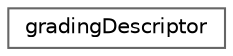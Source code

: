 digraph "Graphical Class Hierarchy"
{
 // LATEX_PDF_SIZE
  bgcolor="transparent";
  edge [fontname=Helvetica,fontsize=10,labelfontname=Helvetica,labelfontsize=10];
  node [fontname=Helvetica,fontsize=10,shape=box,height=0.2,width=0.4];
  rankdir="LR";
  Node0 [id="Node000000",label="gradingDescriptor",height=0.2,width=0.4,color="grey40", fillcolor="white", style="filled",URL="$classFoam_1_1gradingDescriptor.html",tooltip="Handles the specification for grading within a section of a block."];
}
